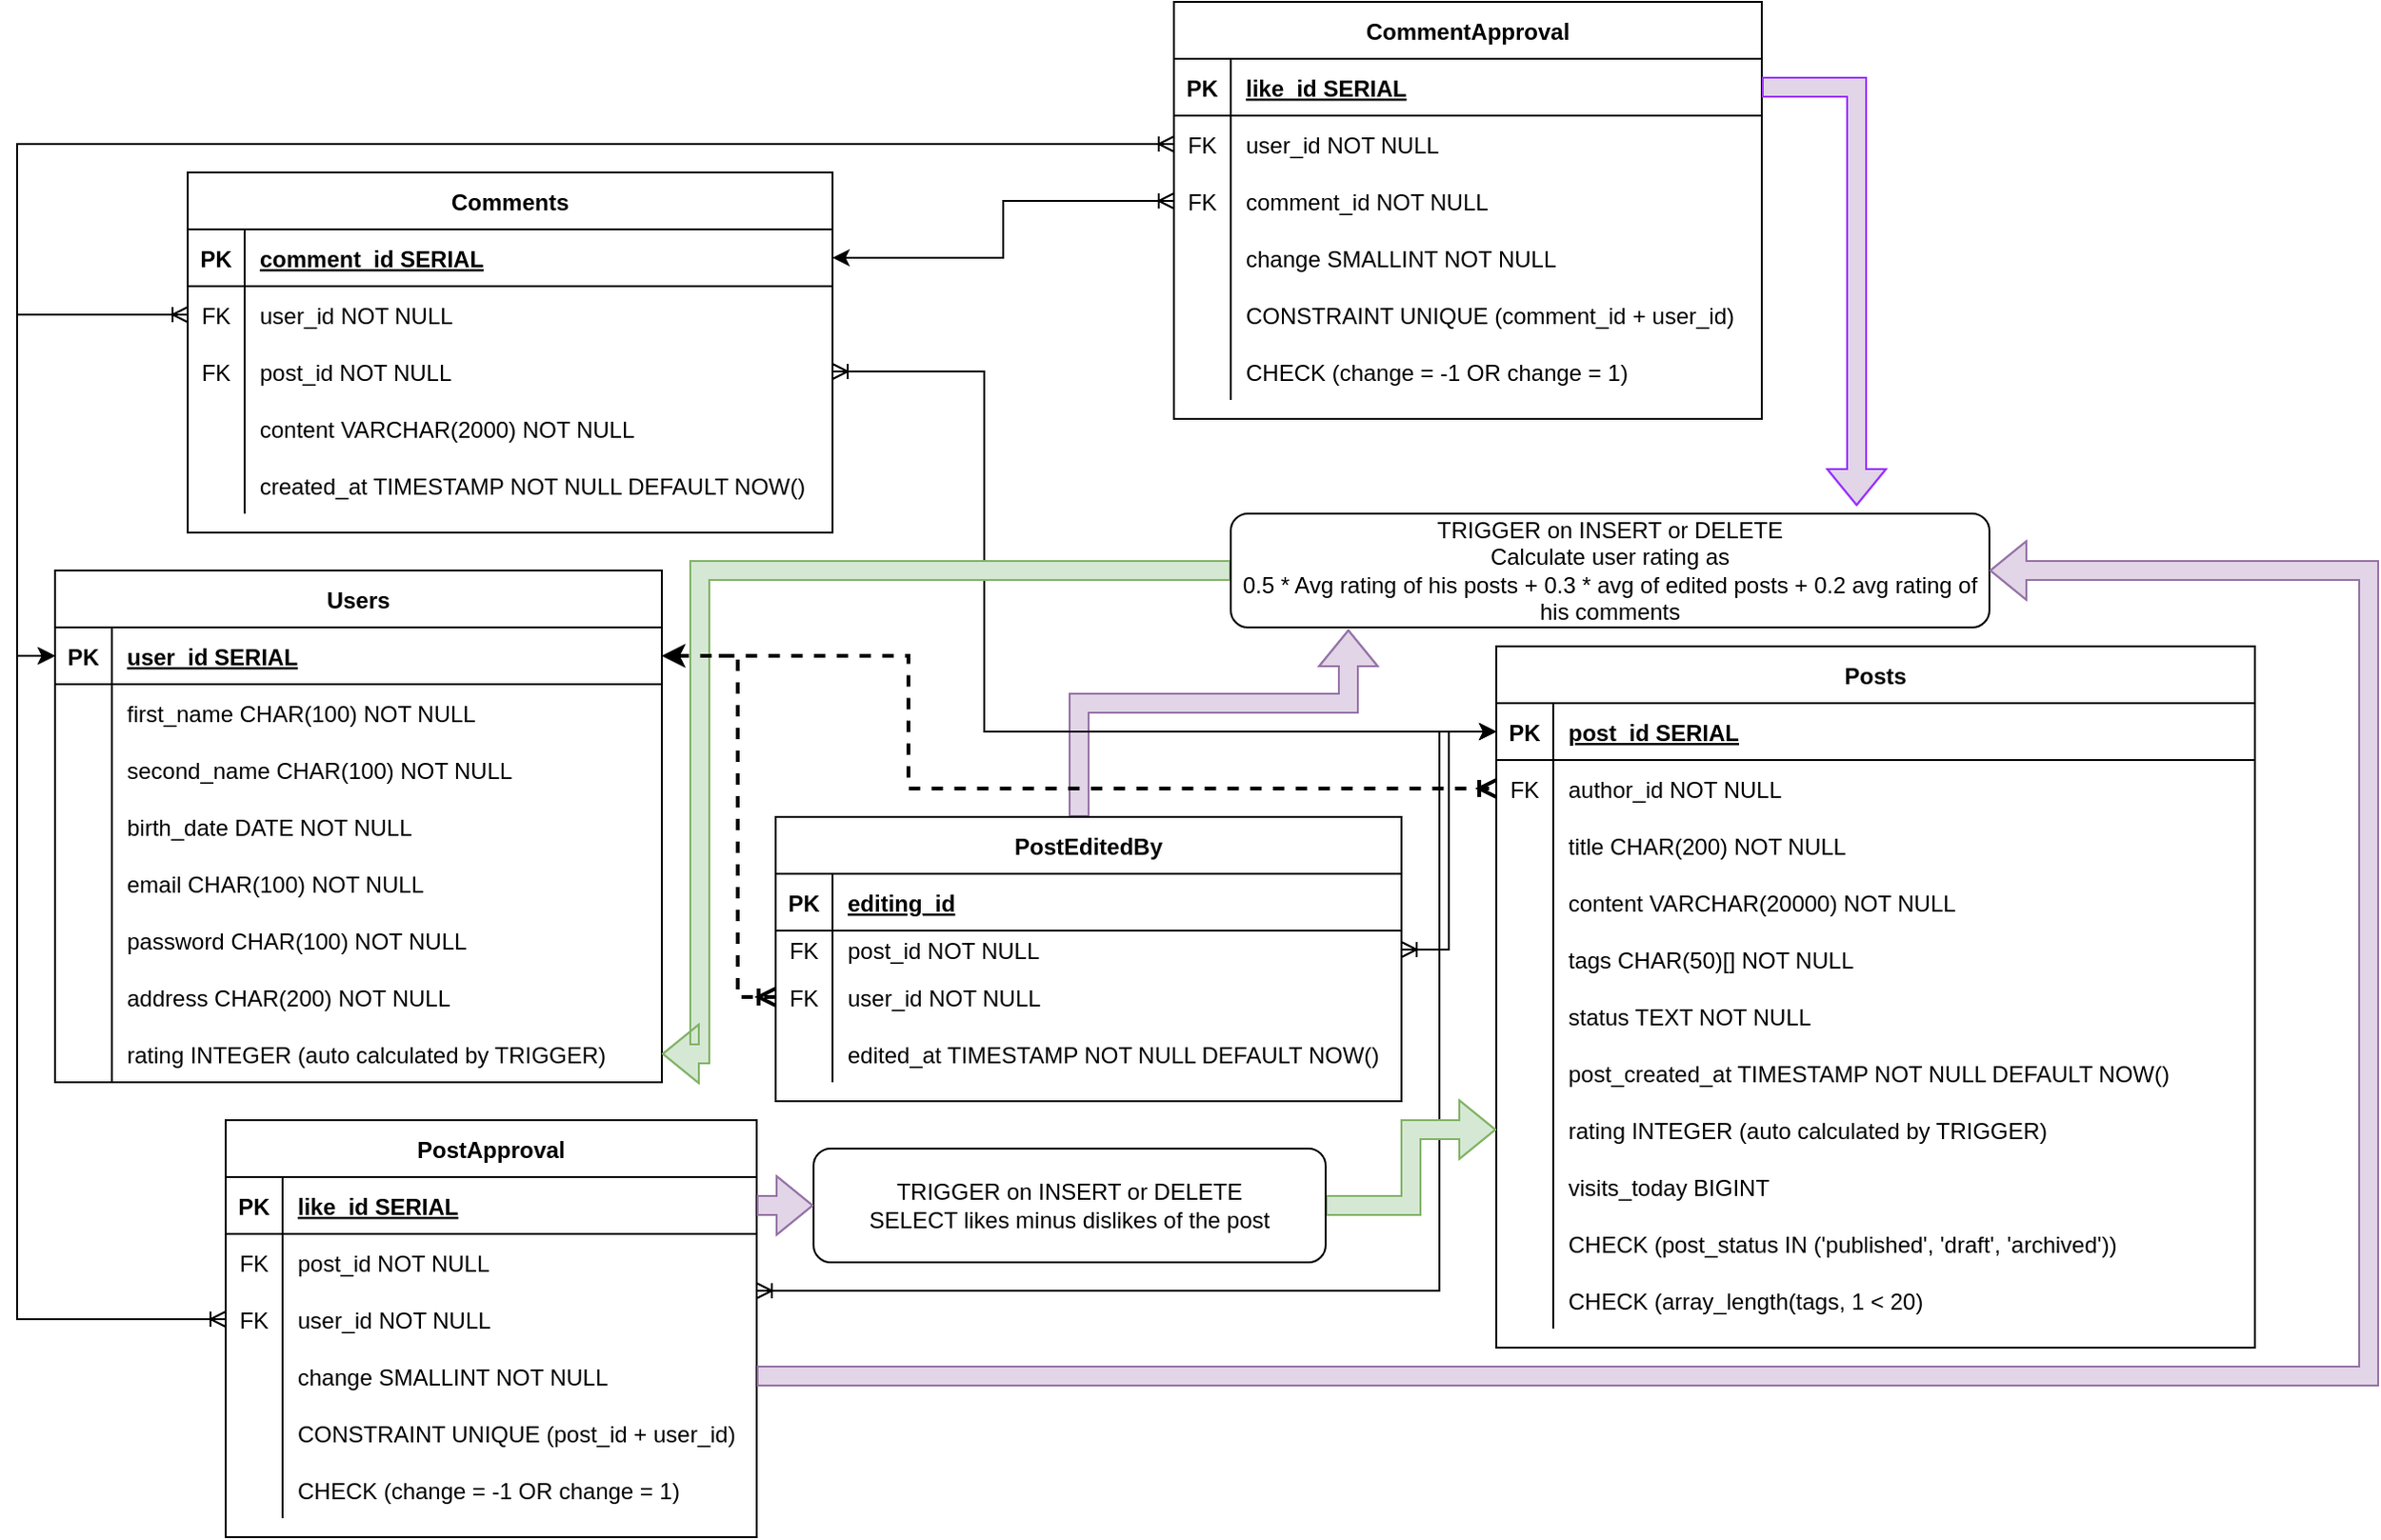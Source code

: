 <mxfile version="16.5.1" type="device"><diagram id="R2lEEEUBdFMjLlhIrx00" name="Page-1"><mxGraphModel dx="1102" dy="845" grid="1" gridSize="10" guides="1" tooltips="1" connect="1" arrows="1" fold="1" page="1" pageScale="1" pageWidth="850" pageHeight="1100" math="0" shadow="0" extFonts="Permanent Marker^https://fonts.googleapis.com/css?family=Permanent+Marker"><root><mxCell id="0"/><mxCell id="1" parent="0"/><mxCell id="bnBI5AGG5xUgS_cQOSex-1" value="Users" style="shape=table;startSize=30;container=1;collapsible=1;childLayout=tableLayout;fixedRows=1;rowLines=0;fontStyle=1;align=center;resizeLast=1;" parent="1" vertex="1"><mxGeometry x="30" y="440" width="320" height="270" as="geometry"/></mxCell><mxCell id="bnBI5AGG5xUgS_cQOSex-2" value="" style="shape=partialRectangle;collapsible=0;dropTarget=0;pointerEvents=0;fillColor=none;points=[[0,0.5],[1,0.5]];portConstraint=eastwest;top=0;left=0;right=0;bottom=1;" parent="bnBI5AGG5xUgS_cQOSex-1" vertex="1"><mxGeometry y="30" width="320" height="30" as="geometry"/></mxCell><mxCell id="bnBI5AGG5xUgS_cQOSex-3" value="PK" style="shape=partialRectangle;overflow=hidden;connectable=0;fillColor=none;top=0;left=0;bottom=0;right=0;fontStyle=1;" parent="bnBI5AGG5xUgS_cQOSex-2" vertex="1"><mxGeometry width="30" height="30" as="geometry"><mxRectangle width="30" height="30" as="alternateBounds"/></mxGeometry></mxCell><mxCell id="bnBI5AGG5xUgS_cQOSex-4" value="user_id SERIAL" style="shape=partialRectangle;overflow=hidden;connectable=0;fillColor=none;top=0;left=0;bottom=0;right=0;align=left;spacingLeft=6;fontStyle=5;" parent="bnBI5AGG5xUgS_cQOSex-2" vertex="1"><mxGeometry x="30" width="290" height="30" as="geometry"><mxRectangle width="290" height="30" as="alternateBounds"/></mxGeometry></mxCell><mxCell id="bnBI5AGG5xUgS_cQOSex-5" value="" style="shape=partialRectangle;collapsible=0;dropTarget=0;pointerEvents=0;fillColor=none;points=[[0,0.5],[1,0.5]];portConstraint=eastwest;top=0;left=0;right=0;bottom=0;" parent="bnBI5AGG5xUgS_cQOSex-1" vertex="1"><mxGeometry y="60" width="320" height="30" as="geometry"/></mxCell><mxCell id="bnBI5AGG5xUgS_cQOSex-6" value="" style="shape=partialRectangle;overflow=hidden;connectable=0;fillColor=none;top=0;left=0;bottom=0;right=0;" parent="bnBI5AGG5xUgS_cQOSex-5" vertex="1"><mxGeometry width="30" height="30" as="geometry"><mxRectangle width="30" height="30" as="alternateBounds"/></mxGeometry></mxCell><mxCell id="bnBI5AGG5xUgS_cQOSex-7" value="first_name CHAR(100) NOT NULL    " style="shape=partialRectangle;overflow=hidden;connectable=0;fillColor=none;top=0;left=0;bottom=0;right=0;align=left;spacingLeft=6;" parent="bnBI5AGG5xUgS_cQOSex-5" vertex="1"><mxGeometry x="30" width="290" height="30" as="geometry"><mxRectangle width="290" height="30" as="alternateBounds"/></mxGeometry></mxCell><mxCell id="bnBI5AGG5xUgS_cQOSex-11" style="shape=partialRectangle;collapsible=0;dropTarget=0;pointerEvents=0;fillColor=none;points=[[0,0.5],[1,0.5]];portConstraint=eastwest;top=0;left=0;right=0;bottom=0;" parent="bnBI5AGG5xUgS_cQOSex-1" vertex="1"><mxGeometry y="90" width="320" height="30" as="geometry"/></mxCell><mxCell id="bnBI5AGG5xUgS_cQOSex-12" style="shape=partialRectangle;overflow=hidden;connectable=0;fillColor=none;top=0;left=0;bottom=0;right=0;" parent="bnBI5AGG5xUgS_cQOSex-11" vertex="1"><mxGeometry width="30" height="30" as="geometry"><mxRectangle width="30" height="30" as="alternateBounds"/></mxGeometry></mxCell><mxCell id="bnBI5AGG5xUgS_cQOSex-13" value="second_name CHAR(100) NOT NULL" style="shape=partialRectangle;overflow=hidden;connectable=0;fillColor=none;top=0;left=0;bottom=0;right=0;align=left;spacingLeft=6;" parent="bnBI5AGG5xUgS_cQOSex-11" vertex="1"><mxGeometry x="30" width="290" height="30" as="geometry"><mxRectangle width="290" height="30" as="alternateBounds"/></mxGeometry></mxCell><mxCell id="bnBI5AGG5xUgS_cQOSex-8" style="shape=partialRectangle;collapsible=0;dropTarget=0;pointerEvents=0;fillColor=none;points=[[0,0.5],[1,0.5]];portConstraint=eastwest;top=0;left=0;right=0;bottom=0;" parent="bnBI5AGG5xUgS_cQOSex-1" vertex="1"><mxGeometry y="120" width="320" height="30" as="geometry"/></mxCell><mxCell id="bnBI5AGG5xUgS_cQOSex-9" style="shape=partialRectangle;overflow=hidden;connectable=0;fillColor=none;top=0;left=0;bottom=0;right=0;" parent="bnBI5AGG5xUgS_cQOSex-8" vertex="1"><mxGeometry width="30" height="30" as="geometry"><mxRectangle width="30" height="30" as="alternateBounds"/></mxGeometry></mxCell><mxCell id="bnBI5AGG5xUgS_cQOSex-10" value="birth_date DATE NOT NULL" style="shape=partialRectangle;overflow=hidden;connectable=0;fillColor=none;top=0;left=0;bottom=0;right=0;align=left;spacingLeft=6;" parent="bnBI5AGG5xUgS_cQOSex-8" vertex="1"><mxGeometry x="30" width="290" height="30" as="geometry"><mxRectangle width="290" height="30" as="alternateBounds"/></mxGeometry></mxCell><mxCell id="bnBI5AGG5xUgS_cQOSex-14" style="shape=partialRectangle;collapsible=0;dropTarget=0;pointerEvents=0;fillColor=none;points=[[0,0.5],[1,0.5]];portConstraint=eastwest;top=0;left=0;right=0;bottom=0;" parent="bnBI5AGG5xUgS_cQOSex-1" vertex="1"><mxGeometry y="150" width="320" height="30" as="geometry"/></mxCell><mxCell id="bnBI5AGG5xUgS_cQOSex-15" style="shape=partialRectangle;overflow=hidden;connectable=0;fillColor=none;top=0;left=0;bottom=0;right=0;" parent="bnBI5AGG5xUgS_cQOSex-14" vertex="1"><mxGeometry width="30" height="30" as="geometry"><mxRectangle width="30" height="30" as="alternateBounds"/></mxGeometry></mxCell><mxCell id="bnBI5AGG5xUgS_cQOSex-16" value="email CHAR(100) NOT NULL" style="shape=partialRectangle;overflow=hidden;connectable=0;fillColor=none;top=0;left=0;bottom=0;right=0;align=left;spacingLeft=6;" parent="bnBI5AGG5xUgS_cQOSex-14" vertex="1"><mxGeometry x="30" width="290" height="30" as="geometry"><mxRectangle width="290" height="30" as="alternateBounds"/></mxGeometry></mxCell><mxCell id="bnBI5AGG5xUgS_cQOSex-17" style="shape=partialRectangle;collapsible=0;dropTarget=0;pointerEvents=0;fillColor=none;points=[[0,0.5],[1,0.5]];portConstraint=eastwest;top=0;left=0;right=0;bottom=0;" parent="bnBI5AGG5xUgS_cQOSex-1" vertex="1"><mxGeometry y="180" width="320" height="30" as="geometry"/></mxCell><mxCell id="bnBI5AGG5xUgS_cQOSex-18" style="shape=partialRectangle;overflow=hidden;connectable=0;fillColor=none;top=0;left=0;bottom=0;right=0;" parent="bnBI5AGG5xUgS_cQOSex-17" vertex="1"><mxGeometry width="30" height="30" as="geometry"><mxRectangle width="30" height="30" as="alternateBounds"/></mxGeometry></mxCell><mxCell id="bnBI5AGG5xUgS_cQOSex-19" value="password CHAR(100) NOT NULL" style="shape=partialRectangle;overflow=hidden;connectable=0;fillColor=none;top=0;left=0;bottom=0;right=0;align=left;spacingLeft=6;" parent="bnBI5AGG5xUgS_cQOSex-17" vertex="1"><mxGeometry x="30" width="290" height="30" as="geometry"><mxRectangle width="290" height="30" as="alternateBounds"/></mxGeometry></mxCell><mxCell id="bnBI5AGG5xUgS_cQOSex-20" style="shape=partialRectangle;collapsible=0;dropTarget=0;pointerEvents=0;fillColor=none;points=[[0,0.5],[1,0.5]];portConstraint=eastwest;top=0;left=0;right=0;bottom=0;" parent="bnBI5AGG5xUgS_cQOSex-1" vertex="1"><mxGeometry y="210" width="320" height="30" as="geometry"/></mxCell><mxCell id="bnBI5AGG5xUgS_cQOSex-21" style="shape=partialRectangle;overflow=hidden;connectable=0;fillColor=none;top=0;left=0;bottom=0;right=0;" parent="bnBI5AGG5xUgS_cQOSex-20" vertex="1"><mxGeometry width="30" height="30" as="geometry"><mxRectangle width="30" height="30" as="alternateBounds"/></mxGeometry></mxCell><mxCell id="bnBI5AGG5xUgS_cQOSex-22" value="address CHAR(200) NOT NULL" style="shape=partialRectangle;overflow=hidden;connectable=0;fillColor=none;top=0;left=0;bottom=0;right=0;align=left;spacingLeft=6;" parent="bnBI5AGG5xUgS_cQOSex-20" vertex="1"><mxGeometry x="30" width="290" height="30" as="geometry"><mxRectangle width="290" height="30" as="alternateBounds"/></mxGeometry></mxCell><mxCell id="glj_FDQaDgjEGRnlR0Y8-22" style="shape=partialRectangle;collapsible=0;dropTarget=0;pointerEvents=0;fillColor=none;points=[[0,0.5],[1,0.5]];portConstraint=eastwest;top=0;left=0;right=0;bottom=0;" parent="bnBI5AGG5xUgS_cQOSex-1" vertex="1"><mxGeometry y="240" width="320" height="30" as="geometry"/></mxCell><mxCell id="glj_FDQaDgjEGRnlR0Y8-23" style="shape=partialRectangle;overflow=hidden;connectable=0;fillColor=none;top=0;left=0;bottom=0;right=0;" parent="glj_FDQaDgjEGRnlR0Y8-22" vertex="1"><mxGeometry width="30" height="30" as="geometry"><mxRectangle width="30" height="30" as="alternateBounds"/></mxGeometry></mxCell><mxCell id="glj_FDQaDgjEGRnlR0Y8-24" value="rating INTEGER (auto calculated by TRIGGER)" style="shape=partialRectangle;overflow=hidden;connectable=0;fillColor=none;top=0;left=0;bottom=0;right=0;align=left;spacingLeft=6;" parent="glj_FDQaDgjEGRnlR0Y8-22" vertex="1"><mxGeometry x="30" width="290" height="30" as="geometry"><mxRectangle width="290" height="30" as="alternateBounds"/></mxGeometry></mxCell><mxCell id="bnBI5AGG5xUgS_cQOSex-23" value="Posts" style="shape=table;startSize=30;container=1;collapsible=1;childLayout=tableLayout;fixedRows=1;rowLines=0;fontStyle=1;align=center;resizeLast=1;" parent="1" vertex="1"><mxGeometry x="790" y="480" width="400" height="370" as="geometry"/></mxCell><mxCell id="bnBI5AGG5xUgS_cQOSex-24" value="" style="shape=tableRow;horizontal=0;startSize=0;swimlaneHead=0;swimlaneBody=0;fillColor=none;collapsible=0;dropTarget=0;points=[[0,0.5],[1,0.5]];portConstraint=eastwest;top=0;left=0;right=0;bottom=1;" parent="bnBI5AGG5xUgS_cQOSex-23" vertex="1"><mxGeometry y="30" width="400" height="30" as="geometry"/></mxCell><mxCell id="bnBI5AGG5xUgS_cQOSex-25" value="PK" style="shape=partialRectangle;connectable=0;fillColor=none;top=0;left=0;bottom=0;right=0;fontStyle=1;overflow=hidden;" parent="bnBI5AGG5xUgS_cQOSex-24" vertex="1"><mxGeometry width="30" height="30" as="geometry"><mxRectangle width="30" height="30" as="alternateBounds"/></mxGeometry></mxCell><mxCell id="bnBI5AGG5xUgS_cQOSex-26" value="post_id SERIAL" style="shape=partialRectangle;connectable=0;fillColor=none;top=0;left=0;bottom=0;right=0;align=left;spacingLeft=6;fontStyle=5;overflow=hidden;" parent="bnBI5AGG5xUgS_cQOSex-24" vertex="1"><mxGeometry x="30" width="370" height="30" as="geometry"><mxRectangle width="370" height="30" as="alternateBounds"/></mxGeometry></mxCell><mxCell id="bnBI5AGG5xUgS_cQOSex-148" style="shape=tableRow;horizontal=0;startSize=0;swimlaneHead=0;swimlaneBody=0;fillColor=none;collapsible=0;dropTarget=0;points=[[0,0.5],[1,0.5]];portConstraint=eastwest;top=0;left=0;right=0;bottom=0;" parent="bnBI5AGG5xUgS_cQOSex-23" vertex="1"><mxGeometry y="60" width="400" height="30" as="geometry"/></mxCell><mxCell id="bnBI5AGG5xUgS_cQOSex-149" value="FK" style="shape=partialRectangle;connectable=0;fillColor=none;top=0;left=0;bottom=0;right=0;editable=1;overflow=hidden;" parent="bnBI5AGG5xUgS_cQOSex-148" vertex="1"><mxGeometry width="30" height="30" as="geometry"><mxRectangle width="30" height="30" as="alternateBounds"/></mxGeometry></mxCell><mxCell id="bnBI5AGG5xUgS_cQOSex-150" value="author_id NOT NULL" style="shape=partialRectangle;connectable=0;fillColor=none;top=0;left=0;bottom=0;right=0;align=left;spacingLeft=6;overflow=hidden;" parent="bnBI5AGG5xUgS_cQOSex-148" vertex="1"><mxGeometry x="30" width="370" height="30" as="geometry"><mxRectangle width="370" height="30" as="alternateBounds"/></mxGeometry></mxCell><mxCell id="bnBI5AGG5xUgS_cQOSex-27" value="" style="shape=tableRow;horizontal=0;startSize=0;swimlaneHead=0;swimlaneBody=0;fillColor=none;collapsible=0;dropTarget=0;points=[[0,0.5],[1,0.5]];portConstraint=eastwest;top=0;left=0;right=0;bottom=0;" parent="bnBI5AGG5xUgS_cQOSex-23" vertex="1"><mxGeometry y="90" width="400" height="30" as="geometry"/></mxCell><mxCell id="bnBI5AGG5xUgS_cQOSex-28" value="" style="shape=partialRectangle;connectable=0;fillColor=none;top=0;left=0;bottom=0;right=0;editable=1;overflow=hidden;" parent="bnBI5AGG5xUgS_cQOSex-27" vertex="1"><mxGeometry width="30" height="30" as="geometry"><mxRectangle width="30" height="30" as="alternateBounds"/></mxGeometry></mxCell><mxCell id="bnBI5AGG5xUgS_cQOSex-29" value="title CHAR(200) NOT NULL" style="shape=partialRectangle;connectable=0;fillColor=none;top=0;left=0;bottom=0;right=0;align=left;spacingLeft=6;overflow=hidden;" parent="bnBI5AGG5xUgS_cQOSex-27" vertex="1"><mxGeometry x="30" width="370" height="30" as="geometry"><mxRectangle width="370" height="30" as="alternateBounds"/></mxGeometry></mxCell><mxCell id="bnBI5AGG5xUgS_cQOSex-30" value="" style="shape=tableRow;horizontal=0;startSize=0;swimlaneHead=0;swimlaneBody=0;fillColor=none;collapsible=0;dropTarget=0;points=[[0,0.5],[1,0.5]];portConstraint=eastwest;top=0;left=0;right=0;bottom=0;" parent="bnBI5AGG5xUgS_cQOSex-23" vertex="1"><mxGeometry y="120" width="400" height="30" as="geometry"/></mxCell><mxCell id="bnBI5AGG5xUgS_cQOSex-31" value="" style="shape=partialRectangle;connectable=0;fillColor=none;top=0;left=0;bottom=0;right=0;editable=1;overflow=hidden;" parent="bnBI5AGG5xUgS_cQOSex-30" vertex="1"><mxGeometry width="30" height="30" as="geometry"><mxRectangle width="30" height="30" as="alternateBounds"/></mxGeometry></mxCell><mxCell id="bnBI5AGG5xUgS_cQOSex-32" value="content VARCHAR(20000) NOT NULL" style="shape=partialRectangle;connectable=0;fillColor=none;top=0;left=0;bottom=0;right=0;align=left;spacingLeft=6;overflow=hidden;" parent="bnBI5AGG5xUgS_cQOSex-30" vertex="1"><mxGeometry x="30" width="370" height="30" as="geometry"><mxRectangle width="370" height="30" as="alternateBounds"/></mxGeometry></mxCell><mxCell id="bnBI5AGG5xUgS_cQOSex-33" value="" style="shape=tableRow;horizontal=0;startSize=0;swimlaneHead=0;swimlaneBody=0;fillColor=none;collapsible=0;dropTarget=0;points=[[0,0.5],[1,0.5]];portConstraint=eastwest;top=0;left=0;right=0;bottom=0;" parent="bnBI5AGG5xUgS_cQOSex-23" vertex="1"><mxGeometry y="150" width="400" height="30" as="geometry"/></mxCell><mxCell id="bnBI5AGG5xUgS_cQOSex-34" value="" style="shape=partialRectangle;connectable=0;fillColor=none;top=0;left=0;bottom=0;right=0;editable=1;overflow=hidden;" parent="bnBI5AGG5xUgS_cQOSex-33" vertex="1"><mxGeometry width="30" height="30" as="geometry"><mxRectangle width="30" height="30" as="alternateBounds"/></mxGeometry></mxCell><mxCell id="bnBI5AGG5xUgS_cQOSex-35" value="tags CHAR(50)[] NOT NULL" style="shape=partialRectangle;connectable=0;fillColor=none;top=0;left=0;bottom=0;right=0;align=left;spacingLeft=6;overflow=hidden;" parent="bnBI5AGG5xUgS_cQOSex-33" vertex="1"><mxGeometry x="30" width="370" height="30" as="geometry"><mxRectangle width="370" height="30" as="alternateBounds"/></mxGeometry></mxCell><mxCell id="bnBI5AGG5xUgS_cQOSex-36" style="shape=tableRow;horizontal=0;startSize=0;swimlaneHead=0;swimlaneBody=0;fillColor=none;collapsible=0;dropTarget=0;points=[[0,0.5],[1,0.5]];portConstraint=eastwest;top=0;left=0;right=0;bottom=0;" parent="bnBI5AGG5xUgS_cQOSex-23" vertex="1"><mxGeometry y="180" width="400" height="30" as="geometry"/></mxCell><mxCell id="bnBI5AGG5xUgS_cQOSex-37" style="shape=partialRectangle;connectable=0;fillColor=none;top=0;left=0;bottom=0;right=0;editable=1;overflow=hidden;" parent="bnBI5AGG5xUgS_cQOSex-36" vertex="1"><mxGeometry width="30" height="30" as="geometry"><mxRectangle width="30" height="30" as="alternateBounds"/></mxGeometry></mxCell><mxCell id="bnBI5AGG5xUgS_cQOSex-38" value="status TEXT NOT NULL" style="shape=partialRectangle;connectable=0;fillColor=none;top=0;left=0;bottom=0;right=0;align=left;spacingLeft=6;overflow=hidden;" parent="bnBI5AGG5xUgS_cQOSex-36" vertex="1"><mxGeometry x="30" width="370" height="30" as="geometry"><mxRectangle width="370" height="30" as="alternateBounds"/></mxGeometry></mxCell><mxCell id="bnBI5AGG5xUgS_cQOSex-177" style="shape=tableRow;horizontal=0;startSize=0;swimlaneHead=0;swimlaneBody=0;fillColor=none;collapsible=0;dropTarget=0;points=[[0,0.5],[1,0.5]];portConstraint=eastwest;top=0;left=0;right=0;bottom=0;" parent="bnBI5AGG5xUgS_cQOSex-23" vertex="1"><mxGeometry y="210" width="400" height="30" as="geometry"/></mxCell><mxCell id="bnBI5AGG5xUgS_cQOSex-178" style="shape=partialRectangle;connectable=0;fillColor=none;top=0;left=0;bottom=0;right=0;editable=1;overflow=hidden;" parent="bnBI5AGG5xUgS_cQOSex-177" vertex="1"><mxGeometry width="30" height="30" as="geometry"><mxRectangle width="30" height="30" as="alternateBounds"/></mxGeometry></mxCell><mxCell id="bnBI5AGG5xUgS_cQOSex-179" value="post_created_at TIMESTAMP NOT NULL DEFAULT NOW()" style="shape=partialRectangle;connectable=0;fillColor=none;top=0;left=0;bottom=0;right=0;align=left;spacingLeft=6;overflow=hidden;" parent="bnBI5AGG5xUgS_cQOSex-177" vertex="1"><mxGeometry x="30" width="370" height="30" as="geometry"><mxRectangle width="370" height="30" as="alternateBounds"/></mxGeometry></mxCell><mxCell id="glj_FDQaDgjEGRnlR0Y8-16" style="shape=tableRow;horizontal=0;startSize=0;swimlaneHead=0;swimlaneBody=0;fillColor=none;collapsible=0;dropTarget=0;points=[[0,0.5],[1,0.5]];portConstraint=eastwest;top=0;left=0;right=0;bottom=0;" parent="bnBI5AGG5xUgS_cQOSex-23" vertex="1"><mxGeometry y="240" width="400" height="30" as="geometry"/></mxCell><mxCell id="glj_FDQaDgjEGRnlR0Y8-17" style="shape=partialRectangle;connectable=0;fillColor=none;top=0;left=0;bottom=0;right=0;editable=1;overflow=hidden;" parent="glj_FDQaDgjEGRnlR0Y8-16" vertex="1"><mxGeometry width="30" height="30" as="geometry"><mxRectangle width="30" height="30" as="alternateBounds"/></mxGeometry></mxCell><mxCell id="glj_FDQaDgjEGRnlR0Y8-18" value="rating INTEGER (auto calculated by TRIGGER)" style="shape=partialRectangle;connectable=0;fillColor=none;top=0;left=0;bottom=0;right=0;align=left;spacingLeft=6;overflow=hidden;" parent="glj_FDQaDgjEGRnlR0Y8-16" vertex="1"><mxGeometry x="30" width="370" height="30" as="geometry"><mxRectangle width="370" height="30" as="alternateBounds"/></mxGeometry></mxCell><mxCell id="glj_FDQaDgjEGRnlR0Y8-30" style="shape=tableRow;horizontal=0;startSize=0;swimlaneHead=0;swimlaneBody=0;fillColor=none;collapsible=0;dropTarget=0;points=[[0,0.5],[1,0.5]];portConstraint=eastwest;top=0;left=0;right=0;bottom=0;" parent="bnBI5AGG5xUgS_cQOSex-23" vertex="1"><mxGeometry y="270" width="400" height="30" as="geometry"/></mxCell><mxCell id="glj_FDQaDgjEGRnlR0Y8-31" style="shape=partialRectangle;connectable=0;fillColor=none;top=0;left=0;bottom=0;right=0;editable=1;overflow=hidden;" parent="glj_FDQaDgjEGRnlR0Y8-30" vertex="1"><mxGeometry width="30" height="30" as="geometry"><mxRectangle width="30" height="30" as="alternateBounds"/></mxGeometry></mxCell><mxCell id="glj_FDQaDgjEGRnlR0Y8-32" value="visits_today BIGINT" style="shape=partialRectangle;connectable=0;fillColor=none;top=0;left=0;bottom=0;right=0;align=left;spacingLeft=6;overflow=hidden;" parent="glj_FDQaDgjEGRnlR0Y8-30" vertex="1"><mxGeometry x="30" width="370" height="30" as="geometry"><mxRectangle width="370" height="30" as="alternateBounds"/></mxGeometry></mxCell><mxCell id="bnBI5AGG5xUgS_cQOSex-39" style="shape=tableRow;horizontal=0;startSize=0;swimlaneHead=0;swimlaneBody=0;fillColor=none;collapsible=0;dropTarget=0;points=[[0,0.5],[1,0.5]];portConstraint=eastwest;top=0;left=0;right=0;bottom=0;" parent="bnBI5AGG5xUgS_cQOSex-23" vertex="1"><mxGeometry y="300" width="400" height="30" as="geometry"/></mxCell><mxCell id="bnBI5AGG5xUgS_cQOSex-40" style="shape=partialRectangle;connectable=0;fillColor=none;top=0;left=0;bottom=0;right=0;editable=1;overflow=hidden;" parent="bnBI5AGG5xUgS_cQOSex-39" vertex="1"><mxGeometry width="30" height="30" as="geometry"><mxRectangle width="30" height="30" as="alternateBounds"/></mxGeometry></mxCell><mxCell id="bnBI5AGG5xUgS_cQOSex-41" value="CHECK (post_status IN ('published', 'draft', 'archived'))" style="shape=partialRectangle;connectable=0;fillColor=none;top=0;left=0;bottom=0;right=0;align=left;spacingLeft=6;overflow=hidden;" parent="bnBI5AGG5xUgS_cQOSex-39" vertex="1"><mxGeometry x="30" width="370" height="30" as="geometry"><mxRectangle width="370" height="30" as="alternateBounds"/></mxGeometry></mxCell><mxCell id="glj_FDQaDgjEGRnlR0Y8-1" style="shape=tableRow;horizontal=0;startSize=0;swimlaneHead=0;swimlaneBody=0;fillColor=none;collapsible=0;dropTarget=0;points=[[0,0.5],[1,0.5]];portConstraint=eastwest;top=0;left=0;right=0;bottom=0;" parent="bnBI5AGG5xUgS_cQOSex-23" vertex="1"><mxGeometry y="330" width="400" height="30" as="geometry"/></mxCell><mxCell id="glj_FDQaDgjEGRnlR0Y8-2" style="shape=partialRectangle;connectable=0;fillColor=none;top=0;left=0;bottom=0;right=0;editable=1;overflow=hidden;" parent="glj_FDQaDgjEGRnlR0Y8-1" vertex="1"><mxGeometry width="30" height="30" as="geometry"><mxRectangle width="30" height="30" as="alternateBounds"/></mxGeometry></mxCell><mxCell id="glj_FDQaDgjEGRnlR0Y8-3" value="CHECK (array_length(tags, 1 &lt; 20)" style="shape=partialRectangle;connectable=0;fillColor=none;top=0;left=0;bottom=0;right=0;align=left;spacingLeft=6;overflow=hidden;" parent="glj_FDQaDgjEGRnlR0Y8-1" vertex="1"><mxGeometry x="30" width="370" height="30" as="geometry"><mxRectangle width="370" height="30" as="alternateBounds"/></mxGeometry></mxCell><mxCell id="bnBI5AGG5xUgS_cQOSex-79" style="edgeStyle=orthogonalEdgeStyle;rounded=0;jumpStyle=none;orthogonalLoop=1;jettySize=auto;html=1;entryX=0;entryY=0.5;entryDx=0;entryDy=0;startArrow=ERoneToMany;startFill=0;endArrow=classic;endFill=1;exitX=0;exitY=0.5;exitDx=0;exitDy=0;" parent="1" source="bnBI5AGG5xUgS_cQOSex-76" target="bnBI5AGG5xUgS_cQOSex-2" edge="1"><mxGeometry relative="1" as="geometry"/></mxCell><mxCell id="bnBI5AGG5xUgS_cQOSex-42" value="PostApproval" style="shape=table;startSize=30;container=1;collapsible=1;childLayout=tableLayout;fixedRows=1;rowLines=0;fontStyle=1;align=center;resizeLast=1;" parent="1" vertex="1"><mxGeometry x="120" y="730" width="280" height="220" as="geometry"/></mxCell><mxCell id="bnBI5AGG5xUgS_cQOSex-43" value="" style="shape=tableRow;horizontal=0;startSize=0;swimlaneHead=0;swimlaneBody=0;fillColor=none;collapsible=0;dropTarget=0;points=[[0,0.5],[1,0.5]];portConstraint=eastwest;top=0;left=0;right=0;bottom=1;" parent="bnBI5AGG5xUgS_cQOSex-42" vertex="1"><mxGeometry y="30" width="280" height="30" as="geometry"/></mxCell><mxCell id="bnBI5AGG5xUgS_cQOSex-44" value="PK" style="shape=partialRectangle;connectable=0;fillColor=none;top=0;left=0;bottom=0;right=0;fontStyle=1;overflow=hidden;" parent="bnBI5AGG5xUgS_cQOSex-43" vertex="1"><mxGeometry width="30" height="30" as="geometry"><mxRectangle width="30" height="30" as="alternateBounds"/></mxGeometry></mxCell><mxCell id="bnBI5AGG5xUgS_cQOSex-45" value="like_id SERIAL" style="shape=partialRectangle;connectable=0;fillColor=none;top=0;left=0;bottom=0;right=0;align=left;spacingLeft=6;fontStyle=5;overflow=hidden;" parent="bnBI5AGG5xUgS_cQOSex-43" vertex="1"><mxGeometry x="30" width="250" height="30" as="geometry"><mxRectangle width="250" height="30" as="alternateBounds"/></mxGeometry></mxCell><mxCell id="bnBI5AGG5xUgS_cQOSex-46" value="" style="shape=tableRow;horizontal=0;startSize=0;swimlaneHead=0;swimlaneBody=0;fillColor=none;collapsible=0;dropTarget=0;points=[[0,0.5],[1,0.5]];portConstraint=eastwest;top=0;left=0;right=0;bottom=0;" parent="bnBI5AGG5xUgS_cQOSex-42" vertex="1"><mxGeometry y="60" width="280" height="30" as="geometry"/></mxCell><mxCell id="bnBI5AGG5xUgS_cQOSex-47" value="FK" style="shape=partialRectangle;connectable=0;fillColor=none;top=0;left=0;bottom=0;right=0;editable=1;overflow=hidden;" parent="bnBI5AGG5xUgS_cQOSex-46" vertex="1"><mxGeometry width="30" height="30" as="geometry"><mxRectangle width="30" height="30" as="alternateBounds"/></mxGeometry></mxCell><mxCell id="bnBI5AGG5xUgS_cQOSex-48" value="post_id NOT NULL" style="shape=partialRectangle;connectable=0;fillColor=none;top=0;left=0;bottom=0;right=0;align=left;spacingLeft=6;overflow=hidden;" parent="bnBI5AGG5xUgS_cQOSex-46" vertex="1"><mxGeometry x="30" width="250" height="30" as="geometry"><mxRectangle width="250" height="30" as="alternateBounds"/></mxGeometry></mxCell><mxCell id="bnBI5AGG5xUgS_cQOSex-76" style="shape=tableRow;horizontal=0;startSize=0;swimlaneHead=0;swimlaneBody=0;fillColor=none;collapsible=0;dropTarget=0;points=[[0,0.5],[1,0.5]];portConstraint=eastwest;top=0;left=0;right=0;bottom=0;" parent="bnBI5AGG5xUgS_cQOSex-42" vertex="1"><mxGeometry y="90" width="280" height="30" as="geometry"/></mxCell><mxCell id="bnBI5AGG5xUgS_cQOSex-77" value="FK" style="shape=partialRectangle;connectable=0;fillColor=none;top=0;left=0;bottom=0;right=0;editable=1;overflow=hidden;" parent="bnBI5AGG5xUgS_cQOSex-76" vertex="1"><mxGeometry width="30" height="30" as="geometry"><mxRectangle width="30" height="30" as="alternateBounds"/></mxGeometry></mxCell><mxCell id="bnBI5AGG5xUgS_cQOSex-78" value="user_id NOT NULL" style="shape=partialRectangle;connectable=0;fillColor=none;top=0;left=0;bottom=0;right=0;align=left;spacingLeft=6;overflow=hidden;" parent="bnBI5AGG5xUgS_cQOSex-76" vertex="1"><mxGeometry x="30" width="250" height="30" as="geometry"><mxRectangle width="250" height="30" as="alternateBounds"/></mxGeometry></mxCell><mxCell id="bnBI5AGG5xUgS_cQOSex-73" style="shape=tableRow;horizontal=0;startSize=0;swimlaneHead=0;swimlaneBody=0;fillColor=none;collapsible=0;dropTarget=0;points=[[0,0.5],[1,0.5]];portConstraint=eastwest;top=0;left=0;right=0;bottom=0;" parent="bnBI5AGG5xUgS_cQOSex-42" vertex="1"><mxGeometry y="120" width="280" height="30" as="geometry"/></mxCell><mxCell id="bnBI5AGG5xUgS_cQOSex-74" style="shape=partialRectangle;connectable=0;fillColor=none;top=0;left=0;bottom=0;right=0;editable=1;overflow=hidden;" parent="bnBI5AGG5xUgS_cQOSex-73" vertex="1"><mxGeometry width="30" height="30" as="geometry"><mxRectangle width="30" height="30" as="alternateBounds"/></mxGeometry></mxCell><mxCell id="bnBI5AGG5xUgS_cQOSex-75" value="change SMALLINT NOT NULL" style="shape=partialRectangle;connectable=0;fillColor=none;top=0;left=0;bottom=0;right=0;align=left;spacingLeft=6;overflow=hidden;" parent="bnBI5AGG5xUgS_cQOSex-73" vertex="1"><mxGeometry x="30" width="250" height="30" as="geometry"><mxRectangle width="250" height="30" as="alternateBounds"/></mxGeometry></mxCell><mxCell id="bnBI5AGG5xUgS_cQOSex-80" style="shape=tableRow;horizontal=0;startSize=0;swimlaneHead=0;swimlaneBody=0;fillColor=none;collapsible=0;dropTarget=0;points=[[0,0.5],[1,0.5]];portConstraint=eastwest;top=0;left=0;right=0;bottom=0;" parent="bnBI5AGG5xUgS_cQOSex-42" vertex="1"><mxGeometry y="150" width="280" height="30" as="geometry"/></mxCell><mxCell id="bnBI5AGG5xUgS_cQOSex-81" style="shape=partialRectangle;connectable=0;fillColor=none;top=0;left=0;bottom=0;right=0;editable=1;overflow=hidden;" parent="bnBI5AGG5xUgS_cQOSex-80" vertex="1"><mxGeometry width="30" height="30" as="geometry"><mxRectangle width="30" height="30" as="alternateBounds"/></mxGeometry></mxCell><mxCell id="bnBI5AGG5xUgS_cQOSex-82" value="CONSTRAINT UNIQUE (post_id + user_id)" style="shape=partialRectangle;connectable=0;fillColor=none;top=0;left=0;bottom=0;right=0;align=left;spacingLeft=6;overflow=hidden;" parent="bnBI5AGG5xUgS_cQOSex-80" vertex="1"><mxGeometry x="30" width="250" height="30" as="geometry"><mxRectangle width="250" height="30" as="alternateBounds"/></mxGeometry></mxCell><mxCell id="glj_FDQaDgjEGRnlR0Y8-7" style="shape=tableRow;horizontal=0;startSize=0;swimlaneHead=0;swimlaneBody=0;fillColor=none;collapsible=0;dropTarget=0;points=[[0,0.5],[1,0.5]];portConstraint=eastwest;top=0;left=0;right=0;bottom=0;" parent="bnBI5AGG5xUgS_cQOSex-42" vertex="1"><mxGeometry y="180" width="280" height="30" as="geometry"/></mxCell><mxCell id="glj_FDQaDgjEGRnlR0Y8-8" style="shape=partialRectangle;connectable=0;fillColor=none;top=0;left=0;bottom=0;right=0;editable=1;overflow=hidden;" parent="glj_FDQaDgjEGRnlR0Y8-7" vertex="1"><mxGeometry width="30" height="30" as="geometry"><mxRectangle width="30" height="30" as="alternateBounds"/></mxGeometry></mxCell><mxCell id="glj_FDQaDgjEGRnlR0Y8-9" value="CHECK (change = -1 OR change = 1)" style="shape=partialRectangle;connectable=0;fillColor=none;top=0;left=0;bottom=0;right=0;align=left;spacingLeft=6;overflow=hidden;" parent="glj_FDQaDgjEGRnlR0Y8-7" vertex="1"><mxGeometry x="30" width="250" height="30" as="geometry"><mxRectangle width="250" height="30" as="alternateBounds"/></mxGeometry></mxCell><mxCell id="bnBI5AGG5xUgS_cQOSex-105" style="edgeStyle=orthogonalEdgeStyle;rounded=0;jumpStyle=none;orthogonalLoop=1;jettySize=auto;html=1;entryX=0;entryY=0.5;entryDx=0;entryDy=0;startArrow=ERoneToMany;startFill=0;endArrow=classic;endFill=1;exitX=0;exitY=0.5;exitDx=0;exitDy=0;" parent="1" source="bnBI5AGG5xUgS_cQOSex-102" target="bnBI5AGG5xUgS_cQOSex-2" edge="1"><mxGeometry relative="1" as="geometry"/></mxCell><mxCell id="bnBI5AGG5xUgS_cQOSex-83" value="Comments" style="shape=table;startSize=30;container=1;collapsible=1;childLayout=tableLayout;fixedRows=1;rowLines=0;fontStyle=1;align=center;resizeLast=1;" parent="1" vertex="1"><mxGeometry x="100" y="230" width="340" height="190" as="geometry"/></mxCell><mxCell id="bnBI5AGG5xUgS_cQOSex-84" value="" style="shape=tableRow;horizontal=0;startSize=0;swimlaneHead=0;swimlaneBody=0;fillColor=none;collapsible=0;dropTarget=0;points=[[0,0.5],[1,0.5]];portConstraint=eastwest;top=0;left=0;right=0;bottom=1;" parent="bnBI5AGG5xUgS_cQOSex-83" vertex="1"><mxGeometry y="30" width="340" height="30" as="geometry"/></mxCell><mxCell id="bnBI5AGG5xUgS_cQOSex-85" value="PK" style="shape=partialRectangle;connectable=0;fillColor=none;top=0;left=0;bottom=0;right=0;fontStyle=1;overflow=hidden;" parent="bnBI5AGG5xUgS_cQOSex-84" vertex="1"><mxGeometry width="30" height="30" as="geometry"><mxRectangle width="30" height="30" as="alternateBounds"/></mxGeometry></mxCell><mxCell id="bnBI5AGG5xUgS_cQOSex-86" value="comment_id SERIAL" style="shape=partialRectangle;connectable=0;fillColor=none;top=0;left=0;bottom=0;right=0;align=left;spacingLeft=6;fontStyle=5;overflow=hidden;" parent="bnBI5AGG5xUgS_cQOSex-84" vertex="1"><mxGeometry x="30" width="310" height="30" as="geometry"><mxRectangle width="310" height="30" as="alternateBounds"/></mxGeometry></mxCell><mxCell id="bnBI5AGG5xUgS_cQOSex-102" style="shape=tableRow;horizontal=0;startSize=0;swimlaneHead=0;swimlaneBody=0;fillColor=none;collapsible=0;dropTarget=0;points=[[0,0.5],[1,0.5]];portConstraint=eastwest;top=0;left=0;right=0;bottom=0;" parent="bnBI5AGG5xUgS_cQOSex-83" vertex="1"><mxGeometry y="60" width="340" height="30" as="geometry"/></mxCell><mxCell id="bnBI5AGG5xUgS_cQOSex-103" value="FK" style="shape=partialRectangle;connectable=0;fillColor=none;top=0;left=0;bottom=0;right=0;editable=1;overflow=hidden;" parent="bnBI5AGG5xUgS_cQOSex-102" vertex="1"><mxGeometry width="30" height="30" as="geometry"><mxRectangle width="30" height="30" as="alternateBounds"/></mxGeometry></mxCell><mxCell id="bnBI5AGG5xUgS_cQOSex-104" value="user_id NOT NULL" style="shape=partialRectangle;connectable=0;fillColor=none;top=0;left=0;bottom=0;right=0;align=left;spacingLeft=6;overflow=hidden;" parent="bnBI5AGG5xUgS_cQOSex-102" vertex="1"><mxGeometry x="30" width="310" height="30" as="geometry"><mxRectangle width="310" height="30" as="alternateBounds"/></mxGeometry></mxCell><mxCell id="bnBI5AGG5xUgS_cQOSex-106" style="shape=tableRow;horizontal=0;startSize=0;swimlaneHead=0;swimlaneBody=0;fillColor=none;collapsible=0;dropTarget=0;points=[[0,0.5],[1,0.5]];portConstraint=eastwest;top=0;left=0;right=0;bottom=0;" parent="bnBI5AGG5xUgS_cQOSex-83" vertex="1"><mxGeometry y="90" width="340" height="30" as="geometry"/></mxCell><mxCell id="bnBI5AGG5xUgS_cQOSex-107" value="FK" style="shape=partialRectangle;connectable=0;fillColor=none;top=0;left=0;bottom=0;right=0;editable=1;overflow=hidden;" parent="bnBI5AGG5xUgS_cQOSex-106" vertex="1"><mxGeometry width="30" height="30" as="geometry"><mxRectangle width="30" height="30" as="alternateBounds"/></mxGeometry></mxCell><mxCell id="bnBI5AGG5xUgS_cQOSex-108" value="post_id NOT NULL" style="shape=partialRectangle;connectable=0;fillColor=none;top=0;left=0;bottom=0;right=0;align=left;spacingLeft=6;overflow=hidden;" parent="bnBI5AGG5xUgS_cQOSex-106" vertex="1"><mxGeometry x="30" width="310" height="30" as="geometry"><mxRectangle width="310" height="30" as="alternateBounds"/></mxGeometry></mxCell><mxCell id="bnBI5AGG5xUgS_cQOSex-87" value="" style="shape=tableRow;horizontal=0;startSize=0;swimlaneHead=0;swimlaneBody=0;fillColor=none;collapsible=0;dropTarget=0;points=[[0,0.5],[1,0.5]];portConstraint=eastwest;top=0;left=0;right=0;bottom=0;" parent="bnBI5AGG5xUgS_cQOSex-83" vertex="1"><mxGeometry y="120" width="340" height="30" as="geometry"/></mxCell><mxCell id="bnBI5AGG5xUgS_cQOSex-88" value="" style="shape=partialRectangle;connectable=0;fillColor=none;top=0;left=0;bottom=0;right=0;editable=1;overflow=hidden;" parent="bnBI5AGG5xUgS_cQOSex-87" vertex="1"><mxGeometry width="30" height="30" as="geometry"><mxRectangle width="30" height="30" as="alternateBounds"/></mxGeometry></mxCell><mxCell id="bnBI5AGG5xUgS_cQOSex-89" value="content VARCHAR(2000) NOT NULL" style="shape=partialRectangle;connectable=0;fillColor=none;top=0;left=0;bottom=0;right=0;align=left;spacingLeft=6;overflow=hidden;" parent="bnBI5AGG5xUgS_cQOSex-87" vertex="1"><mxGeometry x="30" width="310" height="30" as="geometry"><mxRectangle width="310" height="30" as="alternateBounds"/></mxGeometry></mxCell><mxCell id="bnBI5AGG5xUgS_cQOSex-181" style="shape=tableRow;horizontal=0;startSize=0;swimlaneHead=0;swimlaneBody=0;fillColor=none;collapsible=0;dropTarget=0;points=[[0,0.5],[1,0.5]];portConstraint=eastwest;top=0;left=0;right=0;bottom=0;" parent="bnBI5AGG5xUgS_cQOSex-83" vertex="1"><mxGeometry y="150" width="340" height="30" as="geometry"/></mxCell><mxCell id="bnBI5AGG5xUgS_cQOSex-182" style="shape=partialRectangle;connectable=0;fillColor=none;top=0;left=0;bottom=0;right=0;editable=1;overflow=hidden;" parent="bnBI5AGG5xUgS_cQOSex-181" vertex="1"><mxGeometry width="30" height="30" as="geometry"><mxRectangle width="30" height="30" as="alternateBounds"/></mxGeometry></mxCell><mxCell id="bnBI5AGG5xUgS_cQOSex-183" value="created_at TIMESTAMP NOT NULL DEFAULT NOW()" style="shape=partialRectangle;connectable=0;fillColor=none;top=0;left=0;bottom=0;right=0;align=left;spacingLeft=6;overflow=hidden;" parent="bnBI5AGG5xUgS_cQOSex-181" vertex="1"><mxGeometry x="30" width="310" height="30" as="geometry"><mxRectangle width="310" height="30" as="alternateBounds"/></mxGeometry></mxCell><mxCell id="bnBI5AGG5xUgS_cQOSex-110" value="CommentApproval" style="shape=table;startSize=30;container=1;collapsible=1;childLayout=tableLayout;fixedRows=1;rowLines=0;fontStyle=1;align=center;resizeLast=1;" parent="1" vertex="1"><mxGeometry x="620" y="140" width="310" height="220" as="geometry"/></mxCell><mxCell id="bnBI5AGG5xUgS_cQOSex-111" value="" style="shape=tableRow;horizontal=0;startSize=0;swimlaneHead=0;swimlaneBody=0;fillColor=none;collapsible=0;dropTarget=0;points=[[0,0.5],[1,0.5]];portConstraint=eastwest;top=0;left=0;right=0;bottom=1;" parent="bnBI5AGG5xUgS_cQOSex-110" vertex="1"><mxGeometry y="30" width="310" height="30" as="geometry"/></mxCell><mxCell id="bnBI5AGG5xUgS_cQOSex-112" value="PK" style="shape=partialRectangle;connectable=0;fillColor=none;top=0;left=0;bottom=0;right=0;fontStyle=1;overflow=hidden;" parent="bnBI5AGG5xUgS_cQOSex-111" vertex="1"><mxGeometry width="30" height="30" as="geometry"><mxRectangle width="30" height="30" as="alternateBounds"/></mxGeometry></mxCell><mxCell id="bnBI5AGG5xUgS_cQOSex-113" value="like_id SERIAL" style="shape=partialRectangle;connectable=0;fillColor=none;top=0;left=0;bottom=0;right=0;align=left;spacingLeft=6;fontStyle=5;overflow=hidden;" parent="bnBI5AGG5xUgS_cQOSex-111" vertex="1"><mxGeometry x="30" width="280" height="30" as="geometry"><mxRectangle width="280" height="30" as="alternateBounds"/></mxGeometry></mxCell><mxCell id="bnBI5AGG5xUgS_cQOSex-117" style="shape=tableRow;horizontal=0;startSize=0;swimlaneHead=0;swimlaneBody=0;fillColor=none;collapsible=0;dropTarget=0;points=[[0,0.5],[1,0.5]];portConstraint=eastwest;top=0;left=0;right=0;bottom=0;" parent="bnBI5AGG5xUgS_cQOSex-110" vertex="1"><mxGeometry y="60" width="310" height="30" as="geometry"/></mxCell><mxCell id="bnBI5AGG5xUgS_cQOSex-118" value="FK" style="shape=partialRectangle;connectable=0;fillColor=none;top=0;left=0;bottom=0;right=0;editable=1;overflow=hidden;" parent="bnBI5AGG5xUgS_cQOSex-117" vertex="1"><mxGeometry width="30" height="30" as="geometry"><mxRectangle width="30" height="30" as="alternateBounds"/></mxGeometry></mxCell><mxCell id="bnBI5AGG5xUgS_cQOSex-119" value="user_id NOT NULL" style="shape=partialRectangle;connectable=0;fillColor=none;top=0;left=0;bottom=0;right=0;align=left;spacingLeft=6;overflow=hidden;" parent="bnBI5AGG5xUgS_cQOSex-117" vertex="1"><mxGeometry x="30" width="280" height="30" as="geometry"><mxRectangle width="280" height="30" as="alternateBounds"/></mxGeometry></mxCell><mxCell id="bnBI5AGG5xUgS_cQOSex-114" value="" style="shape=tableRow;horizontal=0;startSize=0;swimlaneHead=0;swimlaneBody=0;fillColor=none;collapsible=0;dropTarget=0;points=[[0,0.5],[1,0.5]];portConstraint=eastwest;top=0;left=0;right=0;bottom=0;" parent="bnBI5AGG5xUgS_cQOSex-110" vertex="1"><mxGeometry y="90" width="310" height="30" as="geometry"/></mxCell><mxCell id="bnBI5AGG5xUgS_cQOSex-115" value="FK" style="shape=partialRectangle;connectable=0;fillColor=none;top=0;left=0;bottom=0;right=0;editable=1;overflow=hidden;" parent="bnBI5AGG5xUgS_cQOSex-114" vertex="1"><mxGeometry width="30" height="30" as="geometry"><mxRectangle width="30" height="30" as="alternateBounds"/></mxGeometry></mxCell><mxCell id="bnBI5AGG5xUgS_cQOSex-116" value="comment_id NOT NULL" style="shape=partialRectangle;connectable=0;fillColor=none;top=0;left=0;bottom=0;right=0;align=left;spacingLeft=6;overflow=hidden;" parent="bnBI5AGG5xUgS_cQOSex-114" vertex="1"><mxGeometry x="30" width="280" height="30" as="geometry"><mxRectangle width="280" height="30" as="alternateBounds"/></mxGeometry></mxCell><mxCell id="bnBI5AGG5xUgS_cQOSex-120" style="shape=tableRow;horizontal=0;startSize=0;swimlaneHead=0;swimlaneBody=0;fillColor=none;collapsible=0;dropTarget=0;points=[[0,0.5],[1,0.5]];portConstraint=eastwest;top=0;left=0;right=0;bottom=0;" parent="bnBI5AGG5xUgS_cQOSex-110" vertex="1"><mxGeometry y="120" width="310" height="30" as="geometry"/></mxCell><mxCell id="bnBI5AGG5xUgS_cQOSex-121" style="shape=partialRectangle;connectable=0;fillColor=none;top=0;left=0;bottom=0;right=0;editable=1;overflow=hidden;" parent="bnBI5AGG5xUgS_cQOSex-120" vertex="1"><mxGeometry width="30" height="30" as="geometry"><mxRectangle width="30" height="30" as="alternateBounds"/></mxGeometry></mxCell><mxCell id="bnBI5AGG5xUgS_cQOSex-122" value="change SMALLINT NOT NULL" style="shape=partialRectangle;connectable=0;fillColor=none;top=0;left=0;bottom=0;right=0;align=left;spacingLeft=6;overflow=hidden;" parent="bnBI5AGG5xUgS_cQOSex-120" vertex="1"><mxGeometry x="30" width="280" height="30" as="geometry"><mxRectangle width="280" height="30" as="alternateBounds"/></mxGeometry></mxCell><mxCell id="bnBI5AGG5xUgS_cQOSex-123" style="shape=tableRow;horizontal=0;startSize=0;swimlaneHead=0;swimlaneBody=0;fillColor=none;collapsible=0;dropTarget=0;points=[[0,0.5],[1,0.5]];portConstraint=eastwest;top=0;left=0;right=0;bottom=0;" parent="bnBI5AGG5xUgS_cQOSex-110" vertex="1"><mxGeometry y="150" width="310" height="30" as="geometry"/></mxCell><mxCell id="bnBI5AGG5xUgS_cQOSex-124" style="shape=partialRectangle;connectable=0;fillColor=none;top=0;left=0;bottom=0;right=0;editable=1;overflow=hidden;" parent="bnBI5AGG5xUgS_cQOSex-123" vertex="1"><mxGeometry width="30" height="30" as="geometry"><mxRectangle width="30" height="30" as="alternateBounds"/></mxGeometry></mxCell><mxCell id="bnBI5AGG5xUgS_cQOSex-125" value="CONSTRAINT UNIQUE (comment_id + user_id)" style="shape=partialRectangle;connectable=0;fillColor=none;top=0;left=0;bottom=0;right=0;align=left;spacingLeft=6;overflow=hidden;" parent="bnBI5AGG5xUgS_cQOSex-123" vertex="1"><mxGeometry x="30" width="280" height="30" as="geometry"><mxRectangle width="280" height="30" as="alternateBounds"/></mxGeometry></mxCell><mxCell id="glj_FDQaDgjEGRnlR0Y8-4" style="shape=tableRow;horizontal=0;startSize=0;swimlaneHead=0;swimlaneBody=0;fillColor=none;collapsible=0;dropTarget=0;points=[[0,0.5],[1,0.5]];portConstraint=eastwest;top=0;left=0;right=0;bottom=0;" parent="bnBI5AGG5xUgS_cQOSex-110" vertex="1"><mxGeometry y="180" width="310" height="30" as="geometry"/></mxCell><mxCell id="glj_FDQaDgjEGRnlR0Y8-5" style="shape=partialRectangle;connectable=0;fillColor=none;top=0;left=0;bottom=0;right=0;editable=1;overflow=hidden;" parent="glj_FDQaDgjEGRnlR0Y8-4" vertex="1"><mxGeometry width="30" height="30" as="geometry"><mxRectangle width="30" height="30" as="alternateBounds"/></mxGeometry></mxCell><mxCell id="glj_FDQaDgjEGRnlR0Y8-6" value="CHECK (change = -1 OR change = 1)" style="shape=partialRectangle;connectable=0;fillColor=none;top=0;left=0;bottom=0;right=0;align=left;spacingLeft=6;overflow=hidden;" parent="glj_FDQaDgjEGRnlR0Y8-4" vertex="1"><mxGeometry x="30" width="280" height="30" as="geometry"><mxRectangle width="280" height="30" as="alternateBounds"/></mxGeometry></mxCell><mxCell id="bnBI5AGG5xUgS_cQOSex-128" style="edgeStyle=orthogonalEdgeStyle;rounded=0;jumpStyle=none;orthogonalLoop=1;jettySize=auto;html=1;entryX=0;entryY=0.5;entryDx=0;entryDy=0;startArrow=ERoneToMany;startFill=0;endArrow=classic;endFill=1;" parent="1" source="bnBI5AGG5xUgS_cQOSex-117" target="bnBI5AGG5xUgS_cQOSex-2" edge="1"><mxGeometry relative="1" as="geometry"/></mxCell><mxCell id="bnBI5AGG5xUgS_cQOSex-147" style="edgeStyle=orthogonalEdgeStyle;rounded=0;jumpStyle=none;orthogonalLoop=1;jettySize=auto;html=1;entryX=1;entryY=0.5;entryDx=0;entryDy=0;startArrow=ERoneToMany;startFill=0;endArrow=classic;endFill=1;" parent="1" source="bnBI5AGG5xUgS_cQOSex-114" target="bnBI5AGG5xUgS_cQOSex-84" edge="1"><mxGeometry relative="1" as="geometry"/></mxCell><mxCell id="glj_FDQaDgjEGRnlR0Y8-28" style="edgeStyle=orthogonalEdgeStyle;shape=flexArrow;rounded=0;orthogonalLoop=1;jettySize=auto;html=1;entryX=0.155;entryY=1.017;entryDx=0;entryDy=0;entryPerimeter=0;strokeColor=#9673a6;fillColor=#e1d5e7;" parent="1" source="bnBI5AGG5xUgS_cQOSex-152" target="glj_FDQaDgjEGRnlR0Y8-25" edge="1"><mxGeometry relative="1" as="geometry"><Array as="points"><mxPoint x="570" y="510"/><mxPoint x="712" y="510"/></Array></mxGeometry></mxCell><mxCell id="bnBI5AGG5xUgS_cQOSex-152" value="PostEditedBy" style="shape=table;startSize=30;container=1;collapsible=1;childLayout=tableLayout;fixedRows=1;rowLines=0;fontStyle=1;align=center;resizeLast=1;" parent="1" vertex="1"><mxGeometry x="410" y="570" width="330" height="150" as="geometry"/></mxCell><mxCell id="bnBI5AGG5xUgS_cQOSex-153" value="" style="shape=tableRow;horizontal=0;startSize=0;swimlaneHead=0;swimlaneBody=0;fillColor=none;collapsible=0;dropTarget=0;points=[[0,0.5],[1,0.5]];portConstraint=eastwest;top=0;left=0;right=0;bottom=1;" parent="bnBI5AGG5xUgS_cQOSex-152" vertex="1"><mxGeometry y="30" width="330" height="30" as="geometry"/></mxCell><mxCell id="bnBI5AGG5xUgS_cQOSex-154" value="PK" style="shape=partialRectangle;connectable=0;fillColor=none;top=0;left=0;bottom=0;right=0;fontStyle=1;overflow=hidden;" parent="bnBI5AGG5xUgS_cQOSex-153" vertex="1"><mxGeometry width="30" height="30" as="geometry"><mxRectangle width="30" height="30" as="alternateBounds"/></mxGeometry></mxCell><mxCell id="bnBI5AGG5xUgS_cQOSex-155" value="editing_id" style="shape=partialRectangle;connectable=0;fillColor=none;top=0;left=0;bottom=0;right=0;align=left;spacingLeft=6;fontStyle=5;overflow=hidden;" parent="bnBI5AGG5xUgS_cQOSex-153" vertex="1"><mxGeometry x="30" width="300" height="30" as="geometry"><mxRectangle width="300" height="30" as="alternateBounds"/></mxGeometry></mxCell><mxCell id="bnBI5AGG5xUgS_cQOSex-156" value="" style="shape=tableRow;horizontal=0;startSize=0;swimlaneHead=0;swimlaneBody=0;fillColor=none;collapsible=0;dropTarget=0;points=[[0,0.5],[1,0.5]];portConstraint=eastwest;top=0;left=0;right=0;bottom=0;" parent="bnBI5AGG5xUgS_cQOSex-152" vertex="1"><mxGeometry y="60" width="330" height="20" as="geometry"/></mxCell><mxCell id="bnBI5AGG5xUgS_cQOSex-157" value="FK" style="shape=partialRectangle;connectable=0;fillColor=none;top=0;left=0;bottom=0;right=0;editable=1;overflow=hidden;" parent="bnBI5AGG5xUgS_cQOSex-156" vertex="1"><mxGeometry width="30" height="20" as="geometry"><mxRectangle width="30" height="20" as="alternateBounds"/></mxGeometry></mxCell><mxCell id="bnBI5AGG5xUgS_cQOSex-158" value="post_id NOT NULL" style="shape=partialRectangle;connectable=0;fillColor=none;top=0;left=0;bottom=0;right=0;align=left;spacingLeft=6;overflow=hidden;" parent="bnBI5AGG5xUgS_cQOSex-156" vertex="1"><mxGeometry x="30" width="300" height="20" as="geometry"><mxRectangle width="300" height="20" as="alternateBounds"/></mxGeometry></mxCell><mxCell id="bnBI5AGG5xUgS_cQOSex-159" value="" style="shape=tableRow;horizontal=0;startSize=0;swimlaneHead=0;swimlaneBody=0;fillColor=none;collapsible=0;dropTarget=0;points=[[0,0.5],[1,0.5]];portConstraint=eastwest;top=0;left=0;right=0;bottom=0;" parent="bnBI5AGG5xUgS_cQOSex-152" vertex="1"><mxGeometry y="80" width="330" height="30" as="geometry"/></mxCell><mxCell id="bnBI5AGG5xUgS_cQOSex-160" value="FK" style="shape=partialRectangle;connectable=0;fillColor=none;top=0;left=0;bottom=0;right=0;editable=1;overflow=hidden;" parent="bnBI5AGG5xUgS_cQOSex-159" vertex="1"><mxGeometry width="30" height="30" as="geometry"><mxRectangle width="30" height="30" as="alternateBounds"/></mxGeometry></mxCell><mxCell id="bnBI5AGG5xUgS_cQOSex-161" value="user_id NOT NULL" style="shape=partialRectangle;connectable=0;fillColor=none;top=0;left=0;bottom=0;right=0;align=left;spacingLeft=6;overflow=hidden;" parent="bnBI5AGG5xUgS_cQOSex-159" vertex="1"><mxGeometry x="30" width="300" height="30" as="geometry"><mxRectangle width="300" height="30" as="alternateBounds"/></mxGeometry></mxCell><mxCell id="bnBI5AGG5xUgS_cQOSex-184" style="shape=tableRow;horizontal=0;startSize=0;swimlaneHead=0;swimlaneBody=0;fillColor=none;collapsible=0;dropTarget=0;points=[[0,0.5],[1,0.5]];portConstraint=eastwest;top=0;left=0;right=0;bottom=0;" parent="bnBI5AGG5xUgS_cQOSex-152" vertex="1"><mxGeometry y="110" width="330" height="30" as="geometry"/></mxCell><mxCell id="bnBI5AGG5xUgS_cQOSex-185" style="shape=partialRectangle;connectable=0;fillColor=none;top=0;left=0;bottom=0;right=0;editable=1;overflow=hidden;" parent="bnBI5AGG5xUgS_cQOSex-184" vertex="1"><mxGeometry width="30" height="30" as="geometry"><mxRectangle width="30" height="30" as="alternateBounds"/></mxGeometry></mxCell><mxCell id="bnBI5AGG5xUgS_cQOSex-186" value="edited_at TIMESTAMP NOT NULL DEFAULT NOW()" style="shape=partialRectangle;connectable=0;fillColor=none;top=0;left=0;bottom=0;right=0;align=left;spacingLeft=6;overflow=hidden;" parent="bnBI5AGG5xUgS_cQOSex-184" vertex="1"><mxGeometry x="30" width="300" height="30" as="geometry"><mxRectangle width="300" height="30" as="alternateBounds"/></mxGeometry></mxCell><mxCell id="bnBI5AGG5xUgS_cQOSex-166" style="edgeStyle=orthogonalEdgeStyle;rounded=0;jumpStyle=none;orthogonalLoop=1;jettySize=auto;html=1;entryX=1;entryY=0.5;entryDx=0;entryDy=0;dashed=1;startArrow=ERoneToMany;startFill=0;endArrow=classic;endFill=1;strokeWidth=2;" parent="1" source="bnBI5AGG5xUgS_cQOSex-159" target="bnBI5AGG5xUgS_cQOSex-2" edge="1"><mxGeometry relative="1" as="geometry"><Array as="points"><mxPoint x="390" y="665"/><mxPoint x="390" y="485"/></Array></mxGeometry></mxCell><mxCell id="bnBI5AGG5xUgS_cQOSex-167" style="edgeStyle=orthogonalEdgeStyle;rounded=0;jumpStyle=none;orthogonalLoop=1;jettySize=auto;html=1;entryX=0;entryY=0.5;entryDx=0;entryDy=0;startArrow=ERoneToMany;startFill=0;endArrow=classic;endFill=1;strokeWidth=1;" parent="1" source="bnBI5AGG5xUgS_cQOSex-156" target="bnBI5AGG5xUgS_cQOSex-24" edge="1"><mxGeometry relative="1" as="geometry"/></mxCell><mxCell id="bnBI5AGG5xUgS_cQOSex-169" style="edgeStyle=orthogonalEdgeStyle;rounded=0;jumpStyle=none;orthogonalLoop=1;jettySize=auto;html=1;startArrow=ERoneToMany;startFill=0;endArrow=classic;endFill=1;strokeWidth=1;entryX=0;entryY=0.5;entryDx=0;entryDy=0;" parent="1" source="bnBI5AGG5xUgS_cQOSex-106" target="bnBI5AGG5xUgS_cQOSex-24" edge="1"><mxGeometry relative="1" as="geometry"><mxPoint x="790" y="555" as="targetPoint"/><Array as="points"><mxPoint x="520" y="335"/><mxPoint x="520" y="525"/></Array></mxGeometry></mxCell><mxCell id="bnBI5AGG5xUgS_cQOSex-170" style="edgeStyle=orthogonalEdgeStyle;rounded=0;jumpStyle=none;orthogonalLoop=1;jettySize=auto;html=1;entryX=0;entryY=0.5;entryDx=0;entryDy=0;startArrow=ERoneToMany;startFill=0;endArrow=classic;endFill=1;strokeWidth=1;" parent="1" source="bnBI5AGG5xUgS_cQOSex-46" target="bnBI5AGG5xUgS_cQOSex-24" edge="1"><mxGeometry relative="1" as="geometry"><Array as="points"><mxPoint x="760" y="820"/><mxPoint x="760" y="525"/></Array></mxGeometry></mxCell><mxCell id="glj_FDQaDgjEGRnlR0Y8-21" style="edgeStyle=orthogonalEdgeStyle;rounded=0;orthogonalLoop=1;jettySize=auto;html=1;exitX=1;exitY=0.5;exitDx=0;exitDy=0;shape=flexArrow;fillColor=#d5e8d4;strokeColor=#82b366;" parent="1" source="glj_FDQaDgjEGRnlR0Y8-19" target="glj_FDQaDgjEGRnlR0Y8-16" edge="1"><mxGeometry relative="1" as="geometry"/></mxCell><mxCell id="glj_FDQaDgjEGRnlR0Y8-19" value="TRIGGER on INSERT or DELETE&lt;br&gt;SELECT likes minus dislikes of the post" style="rounded=1;whiteSpace=wrap;html=1;" parent="1" vertex="1"><mxGeometry x="430" y="745" width="270" height="60" as="geometry"/></mxCell><mxCell id="glj_FDQaDgjEGRnlR0Y8-20" style="edgeStyle=orthogonalEdgeStyle;rounded=0;orthogonalLoop=1;jettySize=auto;html=1;entryX=0;entryY=0.5;entryDx=0;entryDy=0;shape=flexArrow;fillColor=#e1d5e7;strokeColor=#9673a6;" parent="1" source="bnBI5AGG5xUgS_cQOSex-43" target="glj_FDQaDgjEGRnlR0Y8-19" edge="1"><mxGeometry relative="1" as="geometry"/></mxCell><mxCell id="glj_FDQaDgjEGRnlR0Y8-27" style="edgeStyle=orthogonalEdgeStyle;shape=flexArrow;rounded=0;orthogonalLoop=1;jettySize=auto;html=1;entryX=1;entryY=0.5;entryDx=0;entryDy=0;exitX=0;exitY=0.5;exitDx=0;exitDy=0;fillColor=#d5e8d4;strokeColor=#82b366;" parent="1" source="glj_FDQaDgjEGRnlR0Y8-25" target="glj_FDQaDgjEGRnlR0Y8-22" edge="1"><mxGeometry relative="1" as="geometry"><Array as="points"><mxPoint x="370" y="440"/><mxPoint x="370" y="695"/></Array></mxGeometry></mxCell><mxCell id="glj_FDQaDgjEGRnlR0Y8-25" value="TRIGGER on INSERT or DELETE&lt;br&gt;Calculate user rating as&lt;br&gt;0.5 * Avg rating of his posts + 0.3 * avg of edited posts + 0.2 avg rating of his comments" style="rounded=1;whiteSpace=wrap;html=1;" parent="1" vertex="1"><mxGeometry x="650" y="410" width="400" height="60" as="geometry"/></mxCell><mxCell id="glj_FDQaDgjEGRnlR0Y8-26" style="edgeStyle=orthogonalEdgeStyle;shape=flexArrow;rounded=0;orthogonalLoop=1;jettySize=auto;html=1;entryX=0.825;entryY=-0.067;entryDx=0;entryDy=0;entryPerimeter=0;fillColor=#e1d5e7;strokeColor=#9933FF;" parent="1" source="bnBI5AGG5xUgS_cQOSex-111" target="glj_FDQaDgjEGRnlR0Y8-25" edge="1"><mxGeometry relative="1" as="geometry"/></mxCell><mxCell id="glj_FDQaDgjEGRnlR0Y8-29" style="edgeStyle=orthogonalEdgeStyle;shape=flexArrow;rounded=0;orthogonalLoop=1;jettySize=auto;html=1;entryX=1;entryY=0.5;entryDx=0;entryDy=0;strokeColor=#9673a6;fillColor=#e1d5e7;" parent="1" source="bnBI5AGG5xUgS_cQOSex-73" target="glj_FDQaDgjEGRnlR0Y8-25" edge="1"><mxGeometry relative="1" as="geometry"><Array as="points"><mxPoint x="1250" y="865"/><mxPoint x="1250" y="440"/></Array></mxGeometry></mxCell><mxCell id="glj_FDQaDgjEGRnlR0Y8-33" style="edgeStyle=orthogonalEdgeStyle;rounded=0;orthogonalLoop=1;jettySize=auto;html=1;dashed=1;startArrow=classic;startFill=1;endArrow=ERoneToMany;endFill=0;strokeColor=#000000;strokeWidth=2;" parent="1" source="bnBI5AGG5xUgS_cQOSex-2" target="bnBI5AGG5xUgS_cQOSex-148" edge="1"><mxGeometry relative="1" as="geometry"><Array as="points"><mxPoint x="480" y="485"/><mxPoint x="480" y="555"/></Array></mxGeometry></mxCell></root></mxGraphModel></diagram></mxfile>